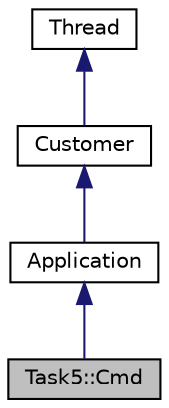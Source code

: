 digraph G
{
  bgcolor="transparent";
  edge [fontname="Helvetica",fontsize="10",labelfontname="Helvetica",labelfontsize="10"];
  node [fontname="Helvetica",fontsize="10",shape=record];
  Node1 [label="Task5::Cmd",height=0.2,width=0.4,color="black", fillcolor="grey75", style="filled" fontcolor="black"];
  Node2 -> Node1 [dir="back",color="midnightblue",fontsize="10",style="solid",fontname="Helvetica"];
  Node2 [label="Application",height=0.2,width=0.4,color="black",URL="$classApplication.html",tooltip="Basis of OOStuBs-Applications."];
  Node3 -> Node2 [dir="back",color="midnightblue",fontsize="10",style="solid",fontname="Helvetica"];
  Node3 [label="Customer",height=0.2,width=0.4,color="black",URL="$classCustomer.html",tooltip="Extension of Thread able to wait in a Waitingroom."];
  Node4 -> Node3 [dir="back",color="midnightblue",fontsize="10",style="solid",fontname="Helvetica"];
  Node4 [label="Thread",height=0.2,width=0.4,color="black",URL="$classThread.html",tooltip="Basic multitasking entity."];
}
